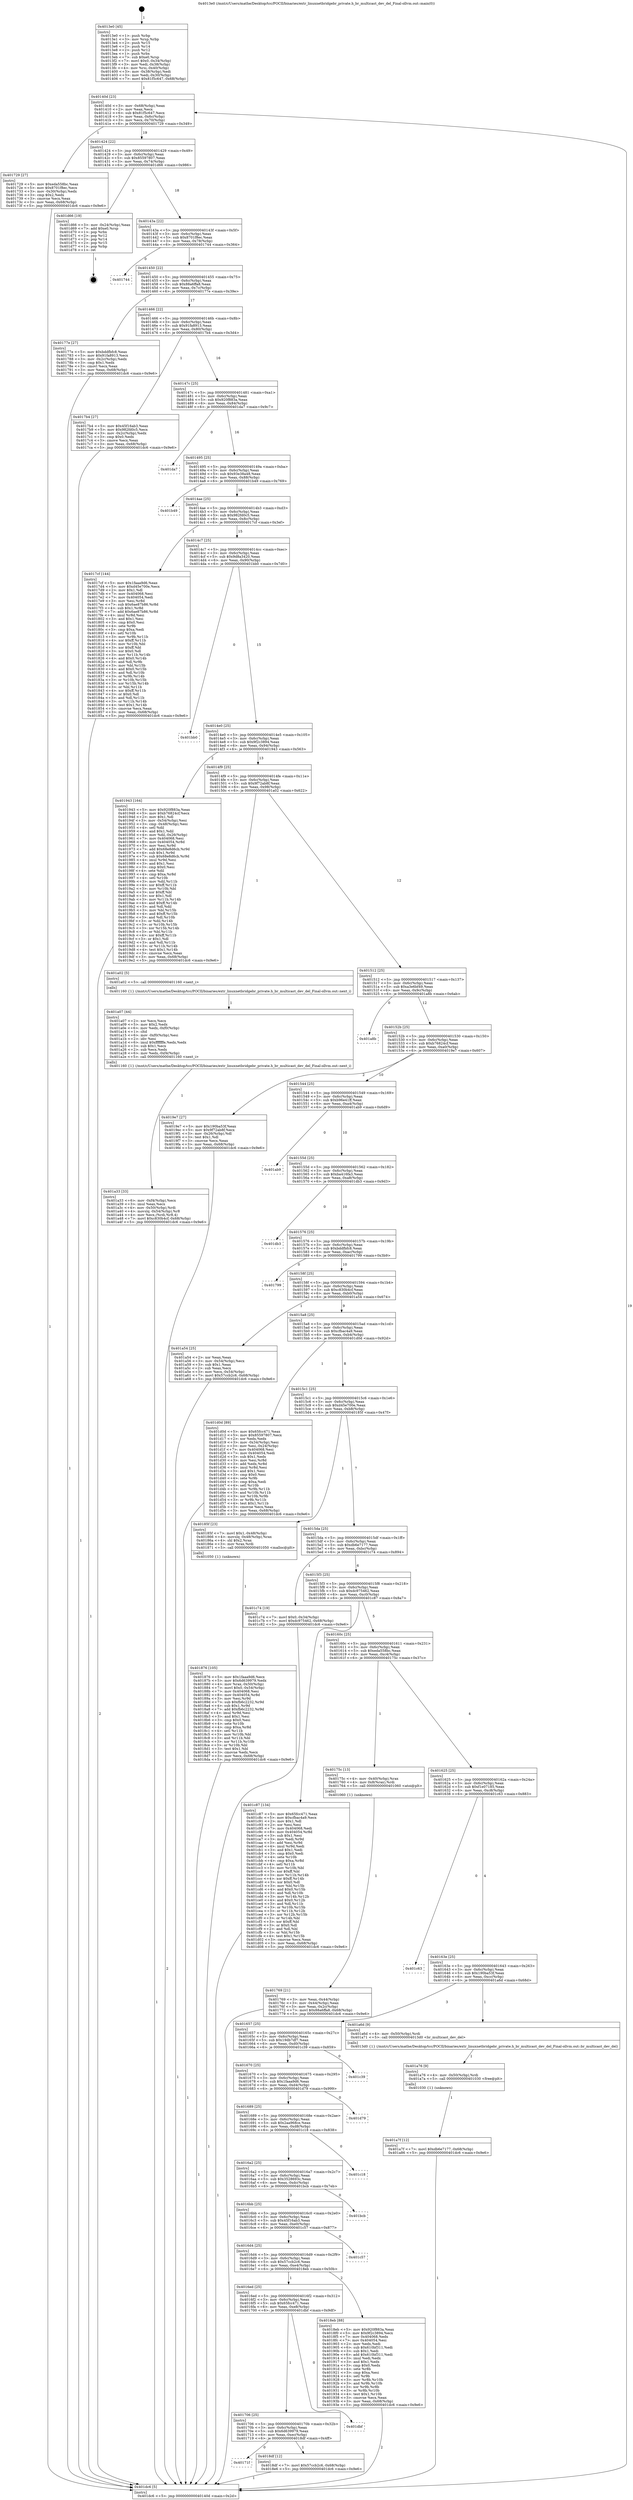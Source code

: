 digraph "0x4013e0" {
  label = "0x4013e0 (/mnt/c/Users/mathe/Desktop/tcc/POCII/binaries/extr_linuxnetbridgebr_private.h_br_multicast_dev_del_Final-ollvm.out::main(0))"
  labelloc = "t"
  node[shape=record]

  Entry [label="",width=0.3,height=0.3,shape=circle,fillcolor=black,style=filled]
  "0x40140d" [label="{
     0x40140d [23]\l
     | [instrs]\l
     &nbsp;&nbsp;0x40140d \<+3\>: mov -0x68(%rbp),%eax\l
     &nbsp;&nbsp;0x401410 \<+2\>: mov %eax,%ecx\l
     &nbsp;&nbsp;0x401412 \<+6\>: sub $0x81f5c647,%ecx\l
     &nbsp;&nbsp;0x401418 \<+3\>: mov %eax,-0x6c(%rbp)\l
     &nbsp;&nbsp;0x40141b \<+3\>: mov %ecx,-0x70(%rbp)\l
     &nbsp;&nbsp;0x40141e \<+6\>: je 0000000000401729 \<main+0x349\>\l
  }"]
  "0x401729" [label="{
     0x401729 [27]\l
     | [instrs]\l
     &nbsp;&nbsp;0x401729 \<+5\>: mov $0xeda558bc,%eax\l
     &nbsp;&nbsp;0x40172e \<+5\>: mov $0x8701f8ec,%ecx\l
     &nbsp;&nbsp;0x401733 \<+3\>: mov -0x30(%rbp),%edx\l
     &nbsp;&nbsp;0x401736 \<+3\>: cmp $0x2,%edx\l
     &nbsp;&nbsp;0x401739 \<+3\>: cmovne %ecx,%eax\l
     &nbsp;&nbsp;0x40173c \<+3\>: mov %eax,-0x68(%rbp)\l
     &nbsp;&nbsp;0x40173f \<+5\>: jmp 0000000000401dc6 \<main+0x9e6\>\l
  }"]
  "0x401424" [label="{
     0x401424 [22]\l
     | [instrs]\l
     &nbsp;&nbsp;0x401424 \<+5\>: jmp 0000000000401429 \<main+0x49\>\l
     &nbsp;&nbsp;0x401429 \<+3\>: mov -0x6c(%rbp),%eax\l
     &nbsp;&nbsp;0x40142c \<+5\>: sub $0x85597807,%eax\l
     &nbsp;&nbsp;0x401431 \<+3\>: mov %eax,-0x74(%rbp)\l
     &nbsp;&nbsp;0x401434 \<+6\>: je 0000000000401d66 \<main+0x986\>\l
  }"]
  "0x401dc6" [label="{
     0x401dc6 [5]\l
     | [instrs]\l
     &nbsp;&nbsp;0x401dc6 \<+5\>: jmp 000000000040140d \<main+0x2d\>\l
  }"]
  "0x4013e0" [label="{
     0x4013e0 [45]\l
     | [instrs]\l
     &nbsp;&nbsp;0x4013e0 \<+1\>: push %rbp\l
     &nbsp;&nbsp;0x4013e1 \<+3\>: mov %rsp,%rbp\l
     &nbsp;&nbsp;0x4013e4 \<+2\>: push %r15\l
     &nbsp;&nbsp;0x4013e6 \<+2\>: push %r14\l
     &nbsp;&nbsp;0x4013e8 \<+2\>: push %r12\l
     &nbsp;&nbsp;0x4013ea \<+1\>: push %rbx\l
     &nbsp;&nbsp;0x4013eb \<+7\>: sub $0xe0,%rsp\l
     &nbsp;&nbsp;0x4013f2 \<+7\>: movl $0x0,-0x34(%rbp)\l
     &nbsp;&nbsp;0x4013f9 \<+3\>: mov %edi,-0x38(%rbp)\l
     &nbsp;&nbsp;0x4013fc \<+4\>: mov %rsi,-0x40(%rbp)\l
     &nbsp;&nbsp;0x401400 \<+3\>: mov -0x38(%rbp),%edi\l
     &nbsp;&nbsp;0x401403 \<+3\>: mov %edi,-0x30(%rbp)\l
     &nbsp;&nbsp;0x401406 \<+7\>: movl $0x81f5c647,-0x68(%rbp)\l
  }"]
  Exit [label="",width=0.3,height=0.3,shape=circle,fillcolor=black,style=filled,peripheries=2]
  "0x401d66" [label="{
     0x401d66 [19]\l
     | [instrs]\l
     &nbsp;&nbsp;0x401d66 \<+3\>: mov -0x24(%rbp),%eax\l
     &nbsp;&nbsp;0x401d69 \<+7\>: add $0xe0,%rsp\l
     &nbsp;&nbsp;0x401d70 \<+1\>: pop %rbx\l
     &nbsp;&nbsp;0x401d71 \<+2\>: pop %r12\l
     &nbsp;&nbsp;0x401d73 \<+2\>: pop %r14\l
     &nbsp;&nbsp;0x401d75 \<+2\>: pop %r15\l
     &nbsp;&nbsp;0x401d77 \<+1\>: pop %rbp\l
     &nbsp;&nbsp;0x401d78 \<+1\>: ret\l
  }"]
  "0x40143a" [label="{
     0x40143a [22]\l
     | [instrs]\l
     &nbsp;&nbsp;0x40143a \<+5\>: jmp 000000000040143f \<main+0x5f\>\l
     &nbsp;&nbsp;0x40143f \<+3\>: mov -0x6c(%rbp),%eax\l
     &nbsp;&nbsp;0x401442 \<+5\>: sub $0x8701f8ec,%eax\l
     &nbsp;&nbsp;0x401447 \<+3\>: mov %eax,-0x78(%rbp)\l
     &nbsp;&nbsp;0x40144a \<+6\>: je 0000000000401744 \<main+0x364\>\l
  }"]
  "0x401a7f" [label="{
     0x401a7f [12]\l
     | [instrs]\l
     &nbsp;&nbsp;0x401a7f \<+7\>: movl $0xdb6e7177,-0x68(%rbp)\l
     &nbsp;&nbsp;0x401a86 \<+5\>: jmp 0000000000401dc6 \<main+0x9e6\>\l
  }"]
  "0x401744" [label="{
     0x401744\l
  }", style=dashed]
  "0x401450" [label="{
     0x401450 [22]\l
     | [instrs]\l
     &nbsp;&nbsp;0x401450 \<+5\>: jmp 0000000000401455 \<main+0x75\>\l
     &nbsp;&nbsp;0x401455 \<+3\>: mov -0x6c(%rbp),%eax\l
     &nbsp;&nbsp;0x401458 \<+5\>: sub $0x88a6ffa8,%eax\l
     &nbsp;&nbsp;0x40145d \<+3\>: mov %eax,-0x7c(%rbp)\l
     &nbsp;&nbsp;0x401460 \<+6\>: je 000000000040177e \<main+0x39e\>\l
  }"]
  "0x401a76" [label="{
     0x401a76 [9]\l
     | [instrs]\l
     &nbsp;&nbsp;0x401a76 \<+4\>: mov -0x50(%rbp),%rdi\l
     &nbsp;&nbsp;0x401a7a \<+5\>: call 0000000000401030 \<free@plt\>\l
     | [calls]\l
     &nbsp;&nbsp;0x401030 \{1\} (unknown)\l
  }"]
  "0x40177e" [label="{
     0x40177e [27]\l
     | [instrs]\l
     &nbsp;&nbsp;0x40177e \<+5\>: mov $0xbddfbfc8,%eax\l
     &nbsp;&nbsp;0x401783 \<+5\>: mov $0x91fa8913,%ecx\l
     &nbsp;&nbsp;0x401788 \<+3\>: mov -0x2c(%rbp),%edx\l
     &nbsp;&nbsp;0x40178b \<+3\>: cmp $0x1,%edx\l
     &nbsp;&nbsp;0x40178e \<+3\>: cmovl %ecx,%eax\l
     &nbsp;&nbsp;0x401791 \<+3\>: mov %eax,-0x68(%rbp)\l
     &nbsp;&nbsp;0x401794 \<+5\>: jmp 0000000000401dc6 \<main+0x9e6\>\l
  }"]
  "0x401466" [label="{
     0x401466 [22]\l
     | [instrs]\l
     &nbsp;&nbsp;0x401466 \<+5\>: jmp 000000000040146b \<main+0x8b\>\l
     &nbsp;&nbsp;0x40146b \<+3\>: mov -0x6c(%rbp),%eax\l
     &nbsp;&nbsp;0x40146e \<+5\>: sub $0x91fa8913,%eax\l
     &nbsp;&nbsp;0x401473 \<+3\>: mov %eax,-0x80(%rbp)\l
     &nbsp;&nbsp;0x401476 \<+6\>: je 00000000004017b4 \<main+0x3d4\>\l
  }"]
  "0x401a33" [label="{
     0x401a33 [33]\l
     | [instrs]\l
     &nbsp;&nbsp;0x401a33 \<+6\>: mov -0xf4(%rbp),%ecx\l
     &nbsp;&nbsp;0x401a39 \<+3\>: imul %eax,%ecx\l
     &nbsp;&nbsp;0x401a3c \<+4\>: mov -0x50(%rbp),%rdi\l
     &nbsp;&nbsp;0x401a40 \<+4\>: movslq -0x54(%rbp),%r8\l
     &nbsp;&nbsp;0x401a44 \<+4\>: mov %ecx,(%rdi,%r8,4)\l
     &nbsp;&nbsp;0x401a48 \<+7\>: movl $0xc830b4cf,-0x68(%rbp)\l
     &nbsp;&nbsp;0x401a4f \<+5\>: jmp 0000000000401dc6 \<main+0x9e6\>\l
  }"]
  "0x4017b4" [label="{
     0x4017b4 [27]\l
     | [instrs]\l
     &nbsp;&nbsp;0x4017b4 \<+5\>: mov $0x45f16ab3,%eax\l
     &nbsp;&nbsp;0x4017b9 \<+5\>: mov $0x982fd0c5,%ecx\l
     &nbsp;&nbsp;0x4017be \<+3\>: mov -0x2c(%rbp),%edx\l
     &nbsp;&nbsp;0x4017c1 \<+3\>: cmp $0x0,%edx\l
     &nbsp;&nbsp;0x4017c4 \<+3\>: cmove %ecx,%eax\l
     &nbsp;&nbsp;0x4017c7 \<+3\>: mov %eax,-0x68(%rbp)\l
     &nbsp;&nbsp;0x4017ca \<+5\>: jmp 0000000000401dc6 \<main+0x9e6\>\l
  }"]
  "0x40147c" [label="{
     0x40147c [25]\l
     | [instrs]\l
     &nbsp;&nbsp;0x40147c \<+5\>: jmp 0000000000401481 \<main+0xa1\>\l
     &nbsp;&nbsp;0x401481 \<+3\>: mov -0x6c(%rbp),%eax\l
     &nbsp;&nbsp;0x401484 \<+5\>: sub $0x920f883a,%eax\l
     &nbsp;&nbsp;0x401489 \<+6\>: mov %eax,-0x84(%rbp)\l
     &nbsp;&nbsp;0x40148f \<+6\>: je 0000000000401da7 \<main+0x9c7\>\l
  }"]
  "0x401a07" [label="{
     0x401a07 [44]\l
     | [instrs]\l
     &nbsp;&nbsp;0x401a07 \<+2\>: xor %ecx,%ecx\l
     &nbsp;&nbsp;0x401a09 \<+5\>: mov $0x2,%edx\l
     &nbsp;&nbsp;0x401a0e \<+6\>: mov %edx,-0xf0(%rbp)\l
     &nbsp;&nbsp;0x401a14 \<+1\>: cltd\l
     &nbsp;&nbsp;0x401a15 \<+6\>: mov -0xf0(%rbp),%esi\l
     &nbsp;&nbsp;0x401a1b \<+2\>: idiv %esi\l
     &nbsp;&nbsp;0x401a1d \<+6\>: imul $0xfffffffe,%edx,%edx\l
     &nbsp;&nbsp;0x401a23 \<+3\>: sub $0x1,%ecx\l
     &nbsp;&nbsp;0x401a26 \<+2\>: sub %ecx,%edx\l
     &nbsp;&nbsp;0x401a28 \<+6\>: mov %edx,-0xf4(%rbp)\l
     &nbsp;&nbsp;0x401a2e \<+5\>: call 0000000000401160 \<next_i\>\l
     | [calls]\l
     &nbsp;&nbsp;0x401160 \{1\} (/mnt/c/Users/mathe/Desktop/tcc/POCII/binaries/extr_linuxnetbridgebr_private.h_br_multicast_dev_del_Final-ollvm.out::next_i)\l
  }"]
  "0x401da7" [label="{
     0x401da7\l
  }", style=dashed]
  "0x401495" [label="{
     0x401495 [25]\l
     | [instrs]\l
     &nbsp;&nbsp;0x401495 \<+5\>: jmp 000000000040149a \<main+0xba\>\l
     &nbsp;&nbsp;0x40149a \<+3\>: mov -0x6c(%rbp),%eax\l
     &nbsp;&nbsp;0x40149d \<+5\>: sub $0x93e38a48,%eax\l
     &nbsp;&nbsp;0x4014a2 \<+6\>: mov %eax,-0x88(%rbp)\l
     &nbsp;&nbsp;0x4014a8 \<+6\>: je 0000000000401b49 \<main+0x769\>\l
  }"]
  "0x40171f" [label="{
     0x40171f\l
  }", style=dashed]
  "0x401b49" [label="{
     0x401b49\l
  }", style=dashed]
  "0x4014ae" [label="{
     0x4014ae [25]\l
     | [instrs]\l
     &nbsp;&nbsp;0x4014ae \<+5\>: jmp 00000000004014b3 \<main+0xd3\>\l
     &nbsp;&nbsp;0x4014b3 \<+3\>: mov -0x6c(%rbp),%eax\l
     &nbsp;&nbsp;0x4014b6 \<+5\>: sub $0x982fd0c5,%eax\l
     &nbsp;&nbsp;0x4014bb \<+6\>: mov %eax,-0x8c(%rbp)\l
     &nbsp;&nbsp;0x4014c1 \<+6\>: je 00000000004017cf \<main+0x3ef\>\l
  }"]
  "0x4018df" [label="{
     0x4018df [12]\l
     | [instrs]\l
     &nbsp;&nbsp;0x4018df \<+7\>: movl $0x57ccb2c6,-0x68(%rbp)\l
     &nbsp;&nbsp;0x4018e6 \<+5\>: jmp 0000000000401dc6 \<main+0x9e6\>\l
  }"]
  "0x4017cf" [label="{
     0x4017cf [144]\l
     | [instrs]\l
     &nbsp;&nbsp;0x4017cf \<+5\>: mov $0x1faaa9d6,%eax\l
     &nbsp;&nbsp;0x4017d4 \<+5\>: mov $0xd45e700e,%ecx\l
     &nbsp;&nbsp;0x4017d9 \<+2\>: mov $0x1,%dl\l
     &nbsp;&nbsp;0x4017db \<+7\>: mov 0x404068,%esi\l
     &nbsp;&nbsp;0x4017e2 \<+7\>: mov 0x404054,%edi\l
     &nbsp;&nbsp;0x4017e9 \<+3\>: mov %esi,%r8d\l
     &nbsp;&nbsp;0x4017ec \<+7\>: sub $0x6ae87b86,%r8d\l
     &nbsp;&nbsp;0x4017f3 \<+4\>: sub $0x1,%r8d\l
     &nbsp;&nbsp;0x4017f7 \<+7\>: add $0x6ae87b86,%r8d\l
     &nbsp;&nbsp;0x4017fe \<+4\>: imul %r8d,%esi\l
     &nbsp;&nbsp;0x401802 \<+3\>: and $0x1,%esi\l
     &nbsp;&nbsp;0x401805 \<+3\>: cmp $0x0,%esi\l
     &nbsp;&nbsp;0x401808 \<+4\>: sete %r9b\l
     &nbsp;&nbsp;0x40180c \<+3\>: cmp $0xa,%edi\l
     &nbsp;&nbsp;0x40180f \<+4\>: setl %r10b\l
     &nbsp;&nbsp;0x401813 \<+3\>: mov %r9b,%r11b\l
     &nbsp;&nbsp;0x401816 \<+4\>: xor $0xff,%r11b\l
     &nbsp;&nbsp;0x40181a \<+3\>: mov %r10b,%bl\l
     &nbsp;&nbsp;0x40181d \<+3\>: xor $0xff,%bl\l
     &nbsp;&nbsp;0x401820 \<+3\>: xor $0x0,%dl\l
     &nbsp;&nbsp;0x401823 \<+3\>: mov %r11b,%r14b\l
     &nbsp;&nbsp;0x401826 \<+4\>: and $0x0,%r14b\l
     &nbsp;&nbsp;0x40182a \<+3\>: and %dl,%r9b\l
     &nbsp;&nbsp;0x40182d \<+3\>: mov %bl,%r15b\l
     &nbsp;&nbsp;0x401830 \<+4\>: and $0x0,%r15b\l
     &nbsp;&nbsp;0x401834 \<+3\>: and %dl,%r10b\l
     &nbsp;&nbsp;0x401837 \<+3\>: or %r9b,%r14b\l
     &nbsp;&nbsp;0x40183a \<+3\>: or %r10b,%r15b\l
     &nbsp;&nbsp;0x40183d \<+3\>: xor %r15b,%r14b\l
     &nbsp;&nbsp;0x401840 \<+3\>: or %bl,%r11b\l
     &nbsp;&nbsp;0x401843 \<+4\>: xor $0xff,%r11b\l
     &nbsp;&nbsp;0x401847 \<+3\>: or $0x0,%dl\l
     &nbsp;&nbsp;0x40184a \<+3\>: and %dl,%r11b\l
     &nbsp;&nbsp;0x40184d \<+3\>: or %r11b,%r14b\l
     &nbsp;&nbsp;0x401850 \<+4\>: test $0x1,%r14b\l
     &nbsp;&nbsp;0x401854 \<+3\>: cmovne %ecx,%eax\l
     &nbsp;&nbsp;0x401857 \<+3\>: mov %eax,-0x68(%rbp)\l
     &nbsp;&nbsp;0x40185a \<+5\>: jmp 0000000000401dc6 \<main+0x9e6\>\l
  }"]
  "0x4014c7" [label="{
     0x4014c7 [25]\l
     | [instrs]\l
     &nbsp;&nbsp;0x4014c7 \<+5\>: jmp 00000000004014cc \<main+0xec\>\l
     &nbsp;&nbsp;0x4014cc \<+3\>: mov -0x6c(%rbp),%eax\l
     &nbsp;&nbsp;0x4014cf \<+5\>: sub $0x9d8a3420,%eax\l
     &nbsp;&nbsp;0x4014d4 \<+6\>: mov %eax,-0x90(%rbp)\l
     &nbsp;&nbsp;0x4014da \<+6\>: je 0000000000401bb0 \<main+0x7d0\>\l
  }"]
  "0x401706" [label="{
     0x401706 [25]\l
     | [instrs]\l
     &nbsp;&nbsp;0x401706 \<+5\>: jmp 000000000040170b \<main+0x32b\>\l
     &nbsp;&nbsp;0x40170b \<+3\>: mov -0x6c(%rbp),%eax\l
     &nbsp;&nbsp;0x40170e \<+5\>: sub $0x6d639979,%eax\l
     &nbsp;&nbsp;0x401713 \<+6\>: mov %eax,-0xec(%rbp)\l
     &nbsp;&nbsp;0x401719 \<+6\>: je 00000000004018df \<main+0x4ff\>\l
  }"]
  "0x401bb0" [label="{
     0x401bb0\l
  }", style=dashed]
  "0x4014e0" [label="{
     0x4014e0 [25]\l
     | [instrs]\l
     &nbsp;&nbsp;0x4014e0 \<+5\>: jmp 00000000004014e5 \<main+0x105\>\l
     &nbsp;&nbsp;0x4014e5 \<+3\>: mov -0x6c(%rbp),%eax\l
     &nbsp;&nbsp;0x4014e8 \<+5\>: sub $0x9f2c3894,%eax\l
     &nbsp;&nbsp;0x4014ed \<+6\>: mov %eax,-0x94(%rbp)\l
     &nbsp;&nbsp;0x4014f3 \<+6\>: je 0000000000401943 \<main+0x563\>\l
  }"]
  "0x401dbf" [label="{
     0x401dbf\l
  }", style=dashed]
  "0x401943" [label="{
     0x401943 [164]\l
     | [instrs]\l
     &nbsp;&nbsp;0x401943 \<+5\>: mov $0x920f883a,%eax\l
     &nbsp;&nbsp;0x401948 \<+5\>: mov $0xb76824cf,%ecx\l
     &nbsp;&nbsp;0x40194d \<+2\>: mov $0x1,%dl\l
     &nbsp;&nbsp;0x40194f \<+3\>: mov -0x54(%rbp),%esi\l
     &nbsp;&nbsp;0x401952 \<+3\>: cmp -0x48(%rbp),%esi\l
     &nbsp;&nbsp;0x401955 \<+4\>: setl %dil\l
     &nbsp;&nbsp;0x401959 \<+4\>: and $0x1,%dil\l
     &nbsp;&nbsp;0x40195d \<+4\>: mov %dil,-0x26(%rbp)\l
     &nbsp;&nbsp;0x401961 \<+7\>: mov 0x404068,%esi\l
     &nbsp;&nbsp;0x401968 \<+8\>: mov 0x404054,%r8d\l
     &nbsp;&nbsp;0x401970 \<+3\>: mov %esi,%r9d\l
     &nbsp;&nbsp;0x401973 \<+7\>: add $0x68e8d6cb,%r9d\l
     &nbsp;&nbsp;0x40197a \<+4\>: sub $0x1,%r9d\l
     &nbsp;&nbsp;0x40197e \<+7\>: sub $0x68e8d6cb,%r9d\l
     &nbsp;&nbsp;0x401985 \<+4\>: imul %r9d,%esi\l
     &nbsp;&nbsp;0x401989 \<+3\>: and $0x1,%esi\l
     &nbsp;&nbsp;0x40198c \<+3\>: cmp $0x0,%esi\l
     &nbsp;&nbsp;0x40198f \<+4\>: sete %dil\l
     &nbsp;&nbsp;0x401993 \<+4\>: cmp $0xa,%r8d\l
     &nbsp;&nbsp;0x401997 \<+4\>: setl %r10b\l
     &nbsp;&nbsp;0x40199b \<+3\>: mov %dil,%r11b\l
     &nbsp;&nbsp;0x40199e \<+4\>: xor $0xff,%r11b\l
     &nbsp;&nbsp;0x4019a2 \<+3\>: mov %r10b,%bl\l
     &nbsp;&nbsp;0x4019a5 \<+3\>: xor $0xff,%bl\l
     &nbsp;&nbsp;0x4019a8 \<+3\>: xor $0x1,%dl\l
     &nbsp;&nbsp;0x4019ab \<+3\>: mov %r11b,%r14b\l
     &nbsp;&nbsp;0x4019ae \<+4\>: and $0xff,%r14b\l
     &nbsp;&nbsp;0x4019b2 \<+3\>: and %dl,%dil\l
     &nbsp;&nbsp;0x4019b5 \<+3\>: mov %bl,%r15b\l
     &nbsp;&nbsp;0x4019b8 \<+4\>: and $0xff,%r15b\l
     &nbsp;&nbsp;0x4019bc \<+3\>: and %dl,%r10b\l
     &nbsp;&nbsp;0x4019bf \<+3\>: or %dil,%r14b\l
     &nbsp;&nbsp;0x4019c2 \<+3\>: or %r10b,%r15b\l
     &nbsp;&nbsp;0x4019c5 \<+3\>: xor %r15b,%r14b\l
     &nbsp;&nbsp;0x4019c8 \<+3\>: or %bl,%r11b\l
     &nbsp;&nbsp;0x4019cb \<+4\>: xor $0xff,%r11b\l
     &nbsp;&nbsp;0x4019cf \<+3\>: or $0x1,%dl\l
     &nbsp;&nbsp;0x4019d2 \<+3\>: and %dl,%r11b\l
     &nbsp;&nbsp;0x4019d5 \<+3\>: or %r11b,%r14b\l
     &nbsp;&nbsp;0x4019d8 \<+4\>: test $0x1,%r14b\l
     &nbsp;&nbsp;0x4019dc \<+3\>: cmovne %ecx,%eax\l
     &nbsp;&nbsp;0x4019df \<+3\>: mov %eax,-0x68(%rbp)\l
     &nbsp;&nbsp;0x4019e2 \<+5\>: jmp 0000000000401dc6 \<main+0x9e6\>\l
  }"]
  "0x4014f9" [label="{
     0x4014f9 [25]\l
     | [instrs]\l
     &nbsp;&nbsp;0x4014f9 \<+5\>: jmp 00000000004014fe \<main+0x11e\>\l
     &nbsp;&nbsp;0x4014fe \<+3\>: mov -0x6c(%rbp),%eax\l
     &nbsp;&nbsp;0x401501 \<+5\>: sub $0x9f72ab8f,%eax\l
     &nbsp;&nbsp;0x401506 \<+6\>: mov %eax,-0x98(%rbp)\l
     &nbsp;&nbsp;0x40150c \<+6\>: je 0000000000401a02 \<main+0x622\>\l
  }"]
  "0x4016ed" [label="{
     0x4016ed [25]\l
     | [instrs]\l
     &nbsp;&nbsp;0x4016ed \<+5\>: jmp 00000000004016f2 \<main+0x312\>\l
     &nbsp;&nbsp;0x4016f2 \<+3\>: mov -0x6c(%rbp),%eax\l
     &nbsp;&nbsp;0x4016f5 \<+5\>: sub $0x65fcc471,%eax\l
     &nbsp;&nbsp;0x4016fa \<+6\>: mov %eax,-0xe8(%rbp)\l
     &nbsp;&nbsp;0x401700 \<+6\>: je 0000000000401dbf \<main+0x9df\>\l
  }"]
  "0x401a02" [label="{
     0x401a02 [5]\l
     | [instrs]\l
     &nbsp;&nbsp;0x401a02 \<+5\>: call 0000000000401160 \<next_i\>\l
     | [calls]\l
     &nbsp;&nbsp;0x401160 \{1\} (/mnt/c/Users/mathe/Desktop/tcc/POCII/binaries/extr_linuxnetbridgebr_private.h_br_multicast_dev_del_Final-ollvm.out::next_i)\l
  }"]
  "0x401512" [label="{
     0x401512 [25]\l
     | [instrs]\l
     &nbsp;&nbsp;0x401512 \<+5\>: jmp 0000000000401517 \<main+0x137\>\l
     &nbsp;&nbsp;0x401517 \<+3\>: mov -0x6c(%rbp),%eax\l
     &nbsp;&nbsp;0x40151a \<+5\>: sub $0xa3e6bf49,%eax\l
     &nbsp;&nbsp;0x40151f \<+6\>: mov %eax,-0x9c(%rbp)\l
     &nbsp;&nbsp;0x401525 \<+6\>: je 0000000000401a8b \<main+0x6ab\>\l
  }"]
  "0x4018eb" [label="{
     0x4018eb [88]\l
     | [instrs]\l
     &nbsp;&nbsp;0x4018eb \<+5\>: mov $0x920f883a,%eax\l
     &nbsp;&nbsp;0x4018f0 \<+5\>: mov $0x9f2c3894,%ecx\l
     &nbsp;&nbsp;0x4018f5 \<+7\>: mov 0x404068,%edx\l
     &nbsp;&nbsp;0x4018fc \<+7\>: mov 0x404054,%esi\l
     &nbsp;&nbsp;0x401903 \<+2\>: mov %edx,%edi\l
     &nbsp;&nbsp;0x401905 \<+6\>: sub $0x610bf311,%edi\l
     &nbsp;&nbsp;0x40190b \<+3\>: sub $0x1,%edi\l
     &nbsp;&nbsp;0x40190e \<+6\>: add $0x610bf311,%edi\l
     &nbsp;&nbsp;0x401914 \<+3\>: imul %edi,%edx\l
     &nbsp;&nbsp;0x401917 \<+3\>: and $0x1,%edx\l
     &nbsp;&nbsp;0x40191a \<+3\>: cmp $0x0,%edx\l
     &nbsp;&nbsp;0x40191d \<+4\>: sete %r8b\l
     &nbsp;&nbsp;0x401921 \<+3\>: cmp $0xa,%esi\l
     &nbsp;&nbsp;0x401924 \<+4\>: setl %r9b\l
     &nbsp;&nbsp;0x401928 \<+3\>: mov %r8b,%r10b\l
     &nbsp;&nbsp;0x40192b \<+3\>: and %r9b,%r10b\l
     &nbsp;&nbsp;0x40192e \<+3\>: xor %r9b,%r8b\l
     &nbsp;&nbsp;0x401931 \<+3\>: or %r8b,%r10b\l
     &nbsp;&nbsp;0x401934 \<+4\>: test $0x1,%r10b\l
     &nbsp;&nbsp;0x401938 \<+3\>: cmovne %ecx,%eax\l
     &nbsp;&nbsp;0x40193b \<+3\>: mov %eax,-0x68(%rbp)\l
     &nbsp;&nbsp;0x40193e \<+5\>: jmp 0000000000401dc6 \<main+0x9e6\>\l
  }"]
  "0x401a8b" [label="{
     0x401a8b\l
  }", style=dashed]
  "0x40152b" [label="{
     0x40152b [25]\l
     | [instrs]\l
     &nbsp;&nbsp;0x40152b \<+5\>: jmp 0000000000401530 \<main+0x150\>\l
     &nbsp;&nbsp;0x401530 \<+3\>: mov -0x6c(%rbp),%eax\l
     &nbsp;&nbsp;0x401533 \<+5\>: sub $0xb76824cf,%eax\l
     &nbsp;&nbsp;0x401538 \<+6\>: mov %eax,-0xa0(%rbp)\l
     &nbsp;&nbsp;0x40153e \<+6\>: je 00000000004019e7 \<main+0x607\>\l
  }"]
  "0x4016d4" [label="{
     0x4016d4 [25]\l
     | [instrs]\l
     &nbsp;&nbsp;0x4016d4 \<+5\>: jmp 00000000004016d9 \<main+0x2f9\>\l
     &nbsp;&nbsp;0x4016d9 \<+3\>: mov -0x6c(%rbp),%eax\l
     &nbsp;&nbsp;0x4016dc \<+5\>: sub $0x57ccb2c6,%eax\l
     &nbsp;&nbsp;0x4016e1 \<+6\>: mov %eax,-0xe4(%rbp)\l
     &nbsp;&nbsp;0x4016e7 \<+6\>: je 00000000004018eb \<main+0x50b\>\l
  }"]
  "0x4019e7" [label="{
     0x4019e7 [27]\l
     | [instrs]\l
     &nbsp;&nbsp;0x4019e7 \<+5\>: mov $0x190ba53f,%eax\l
     &nbsp;&nbsp;0x4019ec \<+5\>: mov $0x9f72ab8f,%ecx\l
     &nbsp;&nbsp;0x4019f1 \<+3\>: mov -0x26(%rbp),%dl\l
     &nbsp;&nbsp;0x4019f4 \<+3\>: test $0x1,%dl\l
     &nbsp;&nbsp;0x4019f7 \<+3\>: cmovne %ecx,%eax\l
     &nbsp;&nbsp;0x4019fa \<+3\>: mov %eax,-0x68(%rbp)\l
     &nbsp;&nbsp;0x4019fd \<+5\>: jmp 0000000000401dc6 \<main+0x9e6\>\l
  }"]
  "0x401544" [label="{
     0x401544 [25]\l
     | [instrs]\l
     &nbsp;&nbsp;0x401544 \<+5\>: jmp 0000000000401549 \<main+0x169\>\l
     &nbsp;&nbsp;0x401549 \<+3\>: mov -0x6c(%rbp),%eax\l
     &nbsp;&nbsp;0x40154c \<+5\>: sub $0xb96e41ff,%eax\l
     &nbsp;&nbsp;0x401551 \<+6\>: mov %eax,-0xa4(%rbp)\l
     &nbsp;&nbsp;0x401557 \<+6\>: je 0000000000401ab9 \<main+0x6d9\>\l
  }"]
  "0x401c57" [label="{
     0x401c57\l
  }", style=dashed]
  "0x401ab9" [label="{
     0x401ab9\l
  }", style=dashed]
  "0x40155d" [label="{
     0x40155d [25]\l
     | [instrs]\l
     &nbsp;&nbsp;0x40155d \<+5\>: jmp 0000000000401562 \<main+0x182\>\l
     &nbsp;&nbsp;0x401562 \<+3\>: mov -0x6c(%rbp),%eax\l
     &nbsp;&nbsp;0x401565 \<+5\>: sub $0xba416fa3,%eax\l
     &nbsp;&nbsp;0x40156a \<+6\>: mov %eax,-0xa8(%rbp)\l
     &nbsp;&nbsp;0x401570 \<+6\>: je 0000000000401db3 \<main+0x9d3\>\l
  }"]
  "0x4016bb" [label="{
     0x4016bb [25]\l
     | [instrs]\l
     &nbsp;&nbsp;0x4016bb \<+5\>: jmp 00000000004016c0 \<main+0x2e0\>\l
     &nbsp;&nbsp;0x4016c0 \<+3\>: mov -0x6c(%rbp),%eax\l
     &nbsp;&nbsp;0x4016c3 \<+5\>: sub $0x45f16ab3,%eax\l
     &nbsp;&nbsp;0x4016c8 \<+6\>: mov %eax,-0xe0(%rbp)\l
     &nbsp;&nbsp;0x4016ce \<+6\>: je 0000000000401c57 \<main+0x877\>\l
  }"]
  "0x401db3" [label="{
     0x401db3\l
  }", style=dashed]
  "0x401576" [label="{
     0x401576 [25]\l
     | [instrs]\l
     &nbsp;&nbsp;0x401576 \<+5\>: jmp 000000000040157b \<main+0x19b\>\l
     &nbsp;&nbsp;0x40157b \<+3\>: mov -0x6c(%rbp),%eax\l
     &nbsp;&nbsp;0x40157e \<+5\>: sub $0xbddfbfc8,%eax\l
     &nbsp;&nbsp;0x401583 \<+6\>: mov %eax,-0xac(%rbp)\l
     &nbsp;&nbsp;0x401589 \<+6\>: je 0000000000401799 \<main+0x3b9\>\l
  }"]
  "0x401bcb" [label="{
     0x401bcb\l
  }", style=dashed]
  "0x401799" [label="{
     0x401799\l
  }", style=dashed]
  "0x40158f" [label="{
     0x40158f [25]\l
     | [instrs]\l
     &nbsp;&nbsp;0x40158f \<+5\>: jmp 0000000000401594 \<main+0x1b4\>\l
     &nbsp;&nbsp;0x401594 \<+3\>: mov -0x6c(%rbp),%eax\l
     &nbsp;&nbsp;0x401597 \<+5\>: sub $0xc830b4cf,%eax\l
     &nbsp;&nbsp;0x40159c \<+6\>: mov %eax,-0xb0(%rbp)\l
     &nbsp;&nbsp;0x4015a2 \<+6\>: je 0000000000401a54 \<main+0x674\>\l
  }"]
  "0x4016a2" [label="{
     0x4016a2 [25]\l
     | [instrs]\l
     &nbsp;&nbsp;0x4016a2 \<+5\>: jmp 00000000004016a7 \<main+0x2c7\>\l
     &nbsp;&nbsp;0x4016a7 \<+3\>: mov -0x6c(%rbp),%eax\l
     &nbsp;&nbsp;0x4016aa \<+5\>: sub $0x3528693c,%eax\l
     &nbsp;&nbsp;0x4016af \<+6\>: mov %eax,-0xdc(%rbp)\l
     &nbsp;&nbsp;0x4016b5 \<+6\>: je 0000000000401bcb \<main+0x7eb\>\l
  }"]
  "0x401a54" [label="{
     0x401a54 [25]\l
     | [instrs]\l
     &nbsp;&nbsp;0x401a54 \<+2\>: xor %eax,%eax\l
     &nbsp;&nbsp;0x401a56 \<+3\>: mov -0x54(%rbp),%ecx\l
     &nbsp;&nbsp;0x401a59 \<+3\>: sub $0x1,%eax\l
     &nbsp;&nbsp;0x401a5c \<+2\>: sub %eax,%ecx\l
     &nbsp;&nbsp;0x401a5e \<+3\>: mov %ecx,-0x54(%rbp)\l
     &nbsp;&nbsp;0x401a61 \<+7\>: movl $0x57ccb2c6,-0x68(%rbp)\l
     &nbsp;&nbsp;0x401a68 \<+5\>: jmp 0000000000401dc6 \<main+0x9e6\>\l
  }"]
  "0x4015a8" [label="{
     0x4015a8 [25]\l
     | [instrs]\l
     &nbsp;&nbsp;0x4015a8 \<+5\>: jmp 00000000004015ad \<main+0x1cd\>\l
     &nbsp;&nbsp;0x4015ad \<+3\>: mov -0x6c(%rbp),%eax\l
     &nbsp;&nbsp;0x4015b0 \<+5\>: sub $0xcfbac4a9,%eax\l
     &nbsp;&nbsp;0x4015b5 \<+6\>: mov %eax,-0xb4(%rbp)\l
     &nbsp;&nbsp;0x4015bb \<+6\>: je 0000000000401d0d \<main+0x92d\>\l
  }"]
  "0x401c18" [label="{
     0x401c18\l
  }", style=dashed]
  "0x401d0d" [label="{
     0x401d0d [89]\l
     | [instrs]\l
     &nbsp;&nbsp;0x401d0d \<+5\>: mov $0x65fcc471,%eax\l
     &nbsp;&nbsp;0x401d12 \<+5\>: mov $0x85597807,%ecx\l
     &nbsp;&nbsp;0x401d17 \<+2\>: xor %edx,%edx\l
     &nbsp;&nbsp;0x401d19 \<+3\>: mov -0x34(%rbp),%esi\l
     &nbsp;&nbsp;0x401d1c \<+3\>: mov %esi,-0x24(%rbp)\l
     &nbsp;&nbsp;0x401d1f \<+7\>: mov 0x404068,%esi\l
     &nbsp;&nbsp;0x401d26 \<+7\>: mov 0x404054,%edi\l
     &nbsp;&nbsp;0x401d2d \<+3\>: sub $0x1,%edx\l
     &nbsp;&nbsp;0x401d30 \<+3\>: mov %esi,%r8d\l
     &nbsp;&nbsp;0x401d33 \<+3\>: add %edx,%r8d\l
     &nbsp;&nbsp;0x401d36 \<+4\>: imul %r8d,%esi\l
     &nbsp;&nbsp;0x401d3a \<+3\>: and $0x1,%esi\l
     &nbsp;&nbsp;0x401d3d \<+3\>: cmp $0x0,%esi\l
     &nbsp;&nbsp;0x401d40 \<+4\>: sete %r9b\l
     &nbsp;&nbsp;0x401d44 \<+3\>: cmp $0xa,%edi\l
     &nbsp;&nbsp;0x401d47 \<+4\>: setl %r10b\l
     &nbsp;&nbsp;0x401d4b \<+3\>: mov %r9b,%r11b\l
     &nbsp;&nbsp;0x401d4e \<+3\>: and %r10b,%r11b\l
     &nbsp;&nbsp;0x401d51 \<+3\>: xor %r10b,%r9b\l
     &nbsp;&nbsp;0x401d54 \<+3\>: or %r9b,%r11b\l
     &nbsp;&nbsp;0x401d57 \<+4\>: test $0x1,%r11b\l
     &nbsp;&nbsp;0x401d5b \<+3\>: cmovne %ecx,%eax\l
     &nbsp;&nbsp;0x401d5e \<+3\>: mov %eax,-0x68(%rbp)\l
     &nbsp;&nbsp;0x401d61 \<+5\>: jmp 0000000000401dc6 \<main+0x9e6\>\l
  }"]
  "0x4015c1" [label="{
     0x4015c1 [25]\l
     | [instrs]\l
     &nbsp;&nbsp;0x4015c1 \<+5\>: jmp 00000000004015c6 \<main+0x1e6\>\l
     &nbsp;&nbsp;0x4015c6 \<+3\>: mov -0x6c(%rbp),%eax\l
     &nbsp;&nbsp;0x4015c9 \<+5\>: sub $0xd45e700e,%eax\l
     &nbsp;&nbsp;0x4015ce \<+6\>: mov %eax,-0xb8(%rbp)\l
     &nbsp;&nbsp;0x4015d4 \<+6\>: je 000000000040185f \<main+0x47f\>\l
  }"]
  "0x401689" [label="{
     0x401689 [25]\l
     | [instrs]\l
     &nbsp;&nbsp;0x401689 \<+5\>: jmp 000000000040168e \<main+0x2ae\>\l
     &nbsp;&nbsp;0x40168e \<+3\>: mov -0x6c(%rbp),%eax\l
     &nbsp;&nbsp;0x401691 \<+5\>: sub $0x2aa968ce,%eax\l
     &nbsp;&nbsp;0x401696 \<+6\>: mov %eax,-0xd8(%rbp)\l
     &nbsp;&nbsp;0x40169c \<+6\>: je 0000000000401c18 \<main+0x838\>\l
  }"]
  "0x40185f" [label="{
     0x40185f [23]\l
     | [instrs]\l
     &nbsp;&nbsp;0x40185f \<+7\>: movl $0x1,-0x48(%rbp)\l
     &nbsp;&nbsp;0x401866 \<+4\>: movslq -0x48(%rbp),%rax\l
     &nbsp;&nbsp;0x40186a \<+4\>: shl $0x2,%rax\l
     &nbsp;&nbsp;0x40186e \<+3\>: mov %rax,%rdi\l
     &nbsp;&nbsp;0x401871 \<+5\>: call 0000000000401050 \<malloc@plt\>\l
     | [calls]\l
     &nbsp;&nbsp;0x401050 \{1\} (unknown)\l
  }"]
  "0x4015da" [label="{
     0x4015da [25]\l
     | [instrs]\l
     &nbsp;&nbsp;0x4015da \<+5\>: jmp 00000000004015df \<main+0x1ff\>\l
     &nbsp;&nbsp;0x4015df \<+3\>: mov -0x6c(%rbp),%eax\l
     &nbsp;&nbsp;0x4015e2 \<+5\>: sub $0xdb6e7177,%eax\l
     &nbsp;&nbsp;0x4015e7 \<+6\>: mov %eax,-0xbc(%rbp)\l
     &nbsp;&nbsp;0x4015ed \<+6\>: je 0000000000401c74 \<main+0x894\>\l
  }"]
  "0x401d79" [label="{
     0x401d79\l
  }", style=dashed]
  "0x401c74" [label="{
     0x401c74 [19]\l
     | [instrs]\l
     &nbsp;&nbsp;0x401c74 \<+7\>: movl $0x0,-0x34(%rbp)\l
     &nbsp;&nbsp;0x401c7b \<+7\>: movl $0xdc975462,-0x68(%rbp)\l
     &nbsp;&nbsp;0x401c82 \<+5\>: jmp 0000000000401dc6 \<main+0x9e6\>\l
  }"]
  "0x4015f3" [label="{
     0x4015f3 [25]\l
     | [instrs]\l
     &nbsp;&nbsp;0x4015f3 \<+5\>: jmp 00000000004015f8 \<main+0x218\>\l
     &nbsp;&nbsp;0x4015f8 \<+3\>: mov -0x6c(%rbp),%eax\l
     &nbsp;&nbsp;0x4015fb \<+5\>: sub $0xdc975462,%eax\l
     &nbsp;&nbsp;0x401600 \<+6\>: mov %eax,-0xc0(%rbp)\l
     &nbsp;&nbsp;0x401606 \<+6\>: je 0000000000401c87 \<main+0x8a7\>\l
  }"]
  "0x401670" [label="{
     0x401670 [25]\l
     | [instrs]\l
     &nbsp;&nbsp;0x401670 \<+5\>: jmp 0000000000401675 \<main+0x295\>\l
     &nbsp;&nbsp;0x401675 \<+3\>: mov -0x6c(%rbp),%eax\l
     &nbsp;&nbsp;0x401678 \<+5\>: sub $0x1faaa9d6,%eax\l
     &nbsp;&nbsp;0x40167d \<+6\>: mov %eax,-0xd4(%rbp)\l
     &nbsp;&nbsp;0x401683 \<+6\>: je 0000000000401d79 \<main+0x999\>\l
  }"]
  "0x401c87" [label="{
     0x401c87 [134]\l
     | [instrs]\l
     &nbsp;&nbsp;0x401c87 \<+5\>: mov $0x65fcc471,%eax\l
     &nbsp;&nbsp;0x401c8c \<+5\>: mov $0xcfbac4a9,%ecx\l
     &nbsp;&nbsp;0x401c91 \<+2\>: mov $0x1,%dl\l
     &nbsp;&nbsp;0x401c93 \<+2\>: xor %esi,%esi\l
     &nbsp;&nbsp;0x401c95 \<+7\>: mov 0x404068,%edi\l
     &nbsp;&nbsp;0x401c9c \<+8\>: mov 0x404054,%r8d\l
     &nbsp;&nbsp;0x401ca4 \<+3\>: sub $0x1,%esi\l
     &nbsp;&nbsp;0x401ca7 \<+3\>: mov %edi,%r9d\l
     &nbsp;&nbsp;0x401caa \<+3\>: add %esi,%r9d\l
     &nbsp;&nbsp;0x401cad \<+4\>: imul %r9d,%edi\l
     &nbsp;&nbsp;0x401cb1 \<+3\>: and $0x1,%edi\l
     &nbsp;&nbsp;0x401cb4 \<+3\>: cmp $0x0,%edi\l
     &nbsp;&nbsp;0x401cb7 \<+4\>: sete %r10b\l
     &nbsp;&nbsp;0x401cbb \<+4\>: cmp $0xa,%r8d\l
     &nbsp;&nbsp;0x401cbf \<+4\>: setl %r11b\l
     &nbsp;&nbsp;0x401cc3 \<+3\>: mov %r10b,%bl\l
     &nbsp;&nbsp;0x401cc6 \<+3\>: xor $0xff,%bl\l
     &nbsp;&nbsp;0x401cc9 \<+3\>: mov %r11b,%r14b\l
     &nbsp;&nbsp;0x401ccc \<+4\>: xor $0xff,%r14b\l
     &nbsp;&nbsp;0x401cd0 \<+3\>: xor $0x0,%dl\l
     &nbsp;&nbsp;0x401cd3 \<+3\>: mov %bl,%r15b\l
     &nbsp;&nbsp;0x401cd6 \<+4\>: and $0x0,%r15b\l
     &nbsp;&nbsp;0x401cda \<+3\>: and %dl,%r10b\l
     &nbsp;&nbsp;0x401cdd \<+3\>: mov %r14b,%r12b\l
     &nbsp;&nbsp;0x401ce0 \<+4\>: and $0x0,%r12b\l
     &nbsp;&nbsp;0x401ce4 \<+3\>: and %dl,%r11b\l
     &nbsp;&nbsp;0x401ce7 \<+3\>: or %r10b,%r15b\l
     &nbsp;&nbsp;0x401cea \<+3\>: or %r11b,%r12b\l
     &nbsp;&nbsp;0x401ced \<+3\>: xor %r12b,%r15b\l
     &nbsp;&nbsp;0x401cf0 \<+3\>: or %r14b,%bl\l
     &nbsp;&nbsp;0x401cf3 \<+3\>: xor $0xff,%bl\l
     &nbsp;&nbsp;0x401cf6 \<+3\>: or $0x0,%dl\l
     &nbsp;&nbsp;0x401cf9 \<+2\>: and %dl,%bl\l
     &nbsp;&nbsp;0x401cfb \<+3\>: or %bl,%r15b\l
     &nbsp;&nbsp;0x401cfe \<+4\>: test $0x1,%r15b\l
     &nbsp;&nbsp;0x401d02 \<+3\>: cmovne %ecx,%eax\l
     &nbsp;&nbsp;0x401d05 \<+3\>: mov %eax,-0x68(%rbp)\l
     &nbsp;&nbsp;0x401d08 \<+5\>: jmp 0000000000401dc6 \<main+0x9e6\>\l
  }"]
  "0x40160c" [label="{
     0x40160c [25]\l
     | [instrs]\l
     &nbsp;&nbsp;0x40160c \<+5\>: jmp 0000000000401611 \<main+0x231\>\l
     &nbsp;&nbsp;0x401611 \<+3\>: mov -0x6c(%rbp),%eax\l
     &nbsp;&nbsp;0x401614 \<+5\>: sub $0xeda558bc,%eax\l
     &nbsp;&nbsp;0x401619 \<+6\>: mov %eax,-0xc4(%rbp)\l
     &nbsp;&nbsp;0x40161f \<+6\>: je 000000000040175c \<main+0x37c\>\l
  }"]
  "0x401c39" [label="{
     0x401c39\l
  }", style=dashed]
  "0x40175c" [label="{
     0x40175c [13]\l
     | [instrs]\l
     &nbsp;&nbsp;0x40175c \<+4\>: mov -0x40(%rbp),%rax\l
     &nbsp;&nbsp;0x401760 \<+4\>: mov 0x8(%rax),%rdi\l
     &nbsp;&nbsp;0x401764 \<+5\>: call 0000000000401060 \<atoi@plt\>\l
     | [calls]\l
     &nbsp;&nbsp;0x401060 \{1\} (unknown)\l
  }"]
  "0x401625" [label="{
     0x401625 [25]\l
     | [instrs]\l
     &nbsp;&nbsp;0x401625 \<+5\>: jmp 000000000040162a \<main+0x24a\>\l
     &nbsp;&nbsp;0x40162a \<+3\>: mov -0x6c(%rbp),%eax\l
     &nbsp;&nbsp;0x40162d \<+5\>: sub $0xf1e07185,%eax\l
     &nbsp;&nbsp;0x401632 \<+6\>: mov %eax,-0xc8(%rbp)\l
     &nbsp;&nbsp;0x401638 \<+6\>: je 0000000000401c63 \<main+0x883\>\l
  }"]
  "0x401769" [label="{
     0x401769 [21]\l
     | [instrs]\l
     &nbsp;&nbsp;0x401769 \<+3\>: mov %eax,-0x44(%rbp)\l
     &nbsp;&nbsp;0x40176c \<+3\>: mov -0x44(%rbp),%eax\l
     &nbsp;&nbsp;0x40176f \<+3\>: mov %eax,-0x2c(%rbp)\l
     &nbsp;&nbsp;0x401772 \<+7\>: movl $0x88a6ffa8,-0x68(%rbp)\l
     &nbsp;&nbsp;0x401779 \<+5\>: jmp 0000000000401dc6 \<main+0x9e6\>\l
  }"]
  "0x401876" [label="{
     0x401876 [105]\l
     | [instrs]\l
     &nbsp;&nbsp;0x401876 \<+5\>: mov $0x1faaa9d6,%ecx\l
     &nbsp;&nbsp;0x40187b \<+5\>: mov $0x6d639979,%edx\l
     &nbsp;&nbsp;0x401880 \<+4\>: mov %rax,-0x50(%rbp)\l
     &nbsp;&nbsp;0x401884 \<+7\>: movl $0x0,-0x54(%rbp)\l
     &nbsp;&nbsp;0x40188b \<+7\>: mov 0x404068,%esi\l
     &nbsp;&nbsp;0x401892 \<+8\>: mov 0x404054,%r8d\l
     &nbsp;&nbsp;0x40189a \<+3\>: mov %esi,%r9d\l
     &nbsp;&nbsp;0x40189d \<+7\>: sub $0xfb6c2232,%r9d\l
     &nbsp;&nbsp;0x4018a4 \<+4\>: sub $0x1,%r9d\l
     &nbsp;&nbsp;0x4018a8 \<+7\>: add $0xfb6c2232,%r9d\l
     &nbsp;&nbsp;0x4018af \<+4\>: imul %r9d,%esi\l
     &nbsp;&nbsp;0x4018b3 \<+3\>: and $0x1,%esi\l
     &nbsp;&nbsp;0x4018b6 \<+3\>: cmp $0x0,%esi\l
     &nbsp;&nbsp;0x4018b9 \<+4\>: sete %r10b\l
     &nbsp;&nbsp;0x4018bd \<+4\>: cmp $0xa,%r8d\l
     &nbsp;&nbsp;0x4018c1 \<+4\>: setl %r11b\l
     &nbsp;&nbsp;0x4018c5 \<+3\>: mov %r10b,%bl\l
     &nbsp;&nbsp;0x4018c8 \<+3\>: and %r11b,%bl\l
     &nbsp;&nbsp;0x4018cb \<+3\>: xor %r11b,%r10b\l
     &nbsp;&nbsp;0x4018ce \<+3\>: or %r10b,%bl\l
     &nbsp;&nbsp;0x4018d1 \<+3\>: test $0x1,%bl\l
     &nbsp;&nbsp;0x4018d4 \<+3\>: cmovne %edx,%ecx\l
     &nbsp;&nbsp;0x4018d7 \<+3\>: mov %ecx,-0x68(%rbp)\l
     &nbsp;&nbsp;0x4018da \<+5\>: jmp 0000000000401dc6 \<main+0x9e6\>\l
  }"]
  "0x401657" [label="{
     0x401657 [25]\l
     | [instrs]\l
     &nbsp;&nbsp;0x401657 \<+5\>: jmp 000000000040165c \<main+0x27c\>\l
     &nbsp;&nbsp;0x40165c \<+3\>: mov -0x6c(%rbp),%eax\l
     &nbsp;&nbsp;0x40165f \<+5\>: sub $0x19db7df7,%eax\l
     &nbsp;&nbsp;0x401664 \<+6\>: mov %eax,-0xd0(%rbp)\l
     &nbsp;&nbsp;0x40166a \<+6\>: je 0000000000401c39 \<main+0x859\>\l
  }"]
  "0x401c63" [label="{
     0x401c63\l
  }", style=dashed]
  "0x40163e" [label="{
     0x40163e [25]\l
     | [instrs]\l
     &nbsp;&nbsp;0x40163e \<+5\>: jmp 0000000000401643 \<main+0x263\>\l
     &nbsp;&nbsp;0x401643 \<+3\>: mov -0x6c(%rbp),%eax\l
     &nbsp;&nbsp;0x401646 \<+5\>: sub $0x190ba53f,%eax\l
     &nbsp;&nbsp;0x40164b \<+6\>: mov %eax,-0xcc(%rbp)\l
     &nbsp;&nbsp;0x401651 \<+6\>: je 0000000000401a6d \<main+0x68d\>\l
  }"]
  "0x401a6d" [label="{
     0x401a6d [9]\l
     | [instrs]\l
     &nbsp;&nbsp;0x401a6d \<+4\>: mov -0x50(%rbp),%rdi\l
     &nbsp;&nbsp;0x401a71 \<+5\>: call 00000000004013d0 \<br_multicast_dev_del\>\l
     | [calls]\l
     &nbsp;&nbsp;0x4013d0 \{1\} (/mnt/c/Users/mathe/Desktop/tcc/POCII/binaries/extr_linuxnetbridgebr_private.h_br_multicast_dev_del_Final-ollvm.out::br_multicast_dev_del)\l
  }"]
  Entry -> "0x4013e0" [label=" 1"]
  "0x40140d" -> "0x401729" [label=" 1"]
  "0x40140d" -> "0x401424" [label=" 19"]
  "0x401729" -> "0x401dc6" [label=" 1"]
  "0x4013e0" -> "0x40140d" [label=" 1"]
  "0x401dc6" -> "0x40140d" [label=" 19"]
  "0x401d66" -> Exit [label=" 1"]
  "0x401424" -> "0x401d66" [label=" 1"]
  "0x401424" -> "0x40143a" [label=" 18"]
  "0x401d0d" -> "0x401dc6" [label=" 1"]
  "0x40143a" -> "0x401744" [label=" 0"]
  "0x40143a" -> "0x401450" [label=" 18"]
  "0x401c87" -> "0x401dc6" [label=" 1"]
  "0x401450" -> "0x40177e" [label=" 1"]
  "0x401450" -> "0x401466" [label=" 17"]
  "0x401c74" -> "0x401dc6" [label=" 1"]
  "0x401466" -> "0x4017b4" [label=" 1"]
  "0x401466" -> "0x40147c" [label=" 16"]
  "0x401a7f" -> "0x401dc6" [label=" 1"]
  "0x40147c" -> "0x401da7" [label=" 0"]
  "0x40147c" -> "0x401495" [label=" 16"]
  "0x401a76" -> "0x401a7f" [label=" 1"]
  "0x401495" -> "0x401b49" [label=" 0"]
  "0x401495" -> "0x4014ae" [label=" 16"]
  "0x401a6d" -> "0x401a76" [label=" 1"]
  "0x4014ae" -> "0x4017cf" [label=" 1"]
  "0x4014ae" -> "0x4014c7" [label=" 15"]
  "0x401a54" -> "0x401dc6" [label=" 1"]
  "0x4014c7" -> "0x401bb0" [label=" 0"]
  "0x4014c7" -> "0x4014e0" [label=" 15"]
  "0x401a07" -> "0x401a33" [label=" 1"]
  "0x4014e0" -> "0x401943" [label=" 2"]
  "0x4014e0" -> "0x4014f9" [label=" 13"]
  "0x401a02" -> "0x401a07" [label=" 1"]
  "0x4014f9" -> "0x401a02" [label=" 1"]
  "0x4014f9" -> "0x401512" [label=" 12"]
  "0x401943" -> "0x401dc6" [label=" 2"]
  "0x401512" -> "0x401a8b" [label=" 0"]
  "0x401512" -> "0x40152b" [label=" 12"]
  "0x4018eb" -> "0x401dc6" [label=" 2"]
  "0x40152b" -> "0x4019e7" [label=" 2"]
  "0x40152b" -> "0x401544" [label=" 10"]
  "0x401706" -> "0x40171f" [label=" 0"]
  "0x401544" -> "0x401ab9" [label=" 0"]
  "0x401544" -> "0x40155d" [label=" 10"]
  "0x401706" -> "0x4018df" [label=" 1"]
  "0x40155d" -> "0x401db3" [label=" 0"]
  "0x40155d" -> "0x401576" [label=" 10"]
  "0x4016ed" -> "0x401706" [label=" 1"]
  "0x401576" -> "0x401799" [label=" 0"]
  "0x401576" -> "0x40158f" [label=" 10"]
  "0x4016ed" -> "0x401dbf" [label=" 0"]
  "0x40158f" -> "0x401a54" [label=" 1"]
  "0x40158f" -> "0x4015a8" [label=" 9"]
  "0x4016d4" -> "0x4016ed" [label=" 1"]
  "0x4015a8" -> "0x401d0d" [label=" 1"]
  "0x4015a8" -> "0x4015c1" [label=" 8"]
  "0x4016d4" -> "0x4018eb" [label=" 2"]
  "0x4015c1" -> "0x40185f" [label=" 1"]
  "0x4015c1" -> "0x4015da" [label=" 7"]
  "0x4016bb" -> "0x4016d4" [label=" 3"]
  "0x4015da" -> "0x401c74" [label=" 1"]
  "0x4015da" -> "0x4015f3" [label=" 6"]
  "0x4016bb" -> "0x401c57" [label=" 0"]
  "0x4015f3" -> "0x401c87" [label=" 1"]
  "0x4015f3" -> "0x40160c" [label=" 5"]
  "0x4016a2" -> "0x4016bb" [label=" 3"]
  "0x40160c" -> "0x40175c" [label=" 1"]
  "0x40160c" -> "0x401625" [label=" 4"]
  "0x40175c" -> "0x401769" [label=" 1"]
  "0x401769" -> "0x401dc6" [label=" 1"]
  "0x40177e" -> "0x401dc6" [label=" 1"]
  "0x4017b4" -> "0x401dc6" [label=" 1"]
  "0x4017cf" -> "0x401dc6" [label=" 1"]
  "0x40185f" -> "0x401876" [label=" 1"]
  "0x401876" -> "0x401dc6" [label=" 1"]
  "0x4016a2" -> "0x401bcb" [label=" 0"]
  "0x401625" -> "0x401c63" [label=" 0"]
  "0x401625" -> "0x40163e" [label=" 4"]
  "0x401689" -> "0x4016a2" [label=" 3"]
  "0x40163e" -> "0x401a6d" [label=" 1"]
  "0x40163e" -> "0x401657" [label=" 3"]
  "0x4019e7" -> "0x401dc6" [label=" 2"]
  "0x401657" -> "0x401c39" [label=" 0"]
  "0x401657" -> "0x401670" [label=" 3"]
  "0x401a33" -> "0x401dc6" [label=" 1"]
  "0x401670" -> "0x401d79" [label=" 0"]
  "0x401670" -> "0x401689" [label=" 3"]
  "0x4018df" -> "0x401dc6" [label=" 1"]
  "0x401689" -> "0x401c18" [label=" 0"]
}
